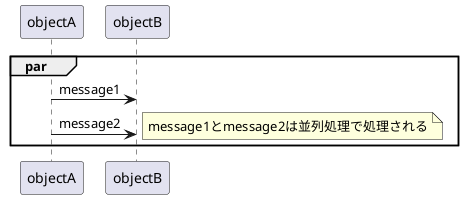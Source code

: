 @startuml
par
 objectA -> objectB : message1
 objectA -> objectB : message2
 note right : message1とmessage2は並列処理で処理される
end
@enduml